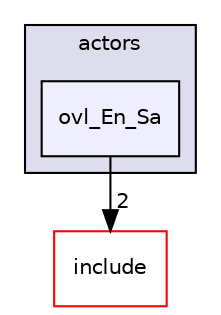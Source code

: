 digraph "src/overlays/actors/ovl_En_Sa" {
  compound=true
  node [ fontsize="10", fontname="Helvetica"];
  edge [ labelfontsize="10", labelfontname="Helvetica"];
  subgraph clusterdir_e93473484be31ce7bcb356bd643a22f8 {
    graph [ bgcolor="#ddddee", pencolor="black", label="actors" fontname="Helvetica", fontsize="10", URL="dir_e93473484be31ce7bcb356bd643a22f8.html"]
  dir_74b17c8fbf17ff4bb37714f25c57112b [shape=box, label="ovl_En_Sa", style="filled", fillcolor="#eeeeff", pencolor="black", URL="dir_74b17c8fbf17ff4bb37714f25c57112b.html"];
  }
  dir_d44c64559bbebec7f509842c48db8b23 [shape=box label="include" fillcolor="white" style="filled" color="red" URL="dir_d44c64559bbebec7f509842c48db8b23.html"];
  dir_74b17c8fbf17ff4bb37714f25c57112b->dir_d44c64559bbebec7f509842c48db8b23 [headlabel="2", labeldistance=1.5 headhref="dir_000338_000000.html"];
}

